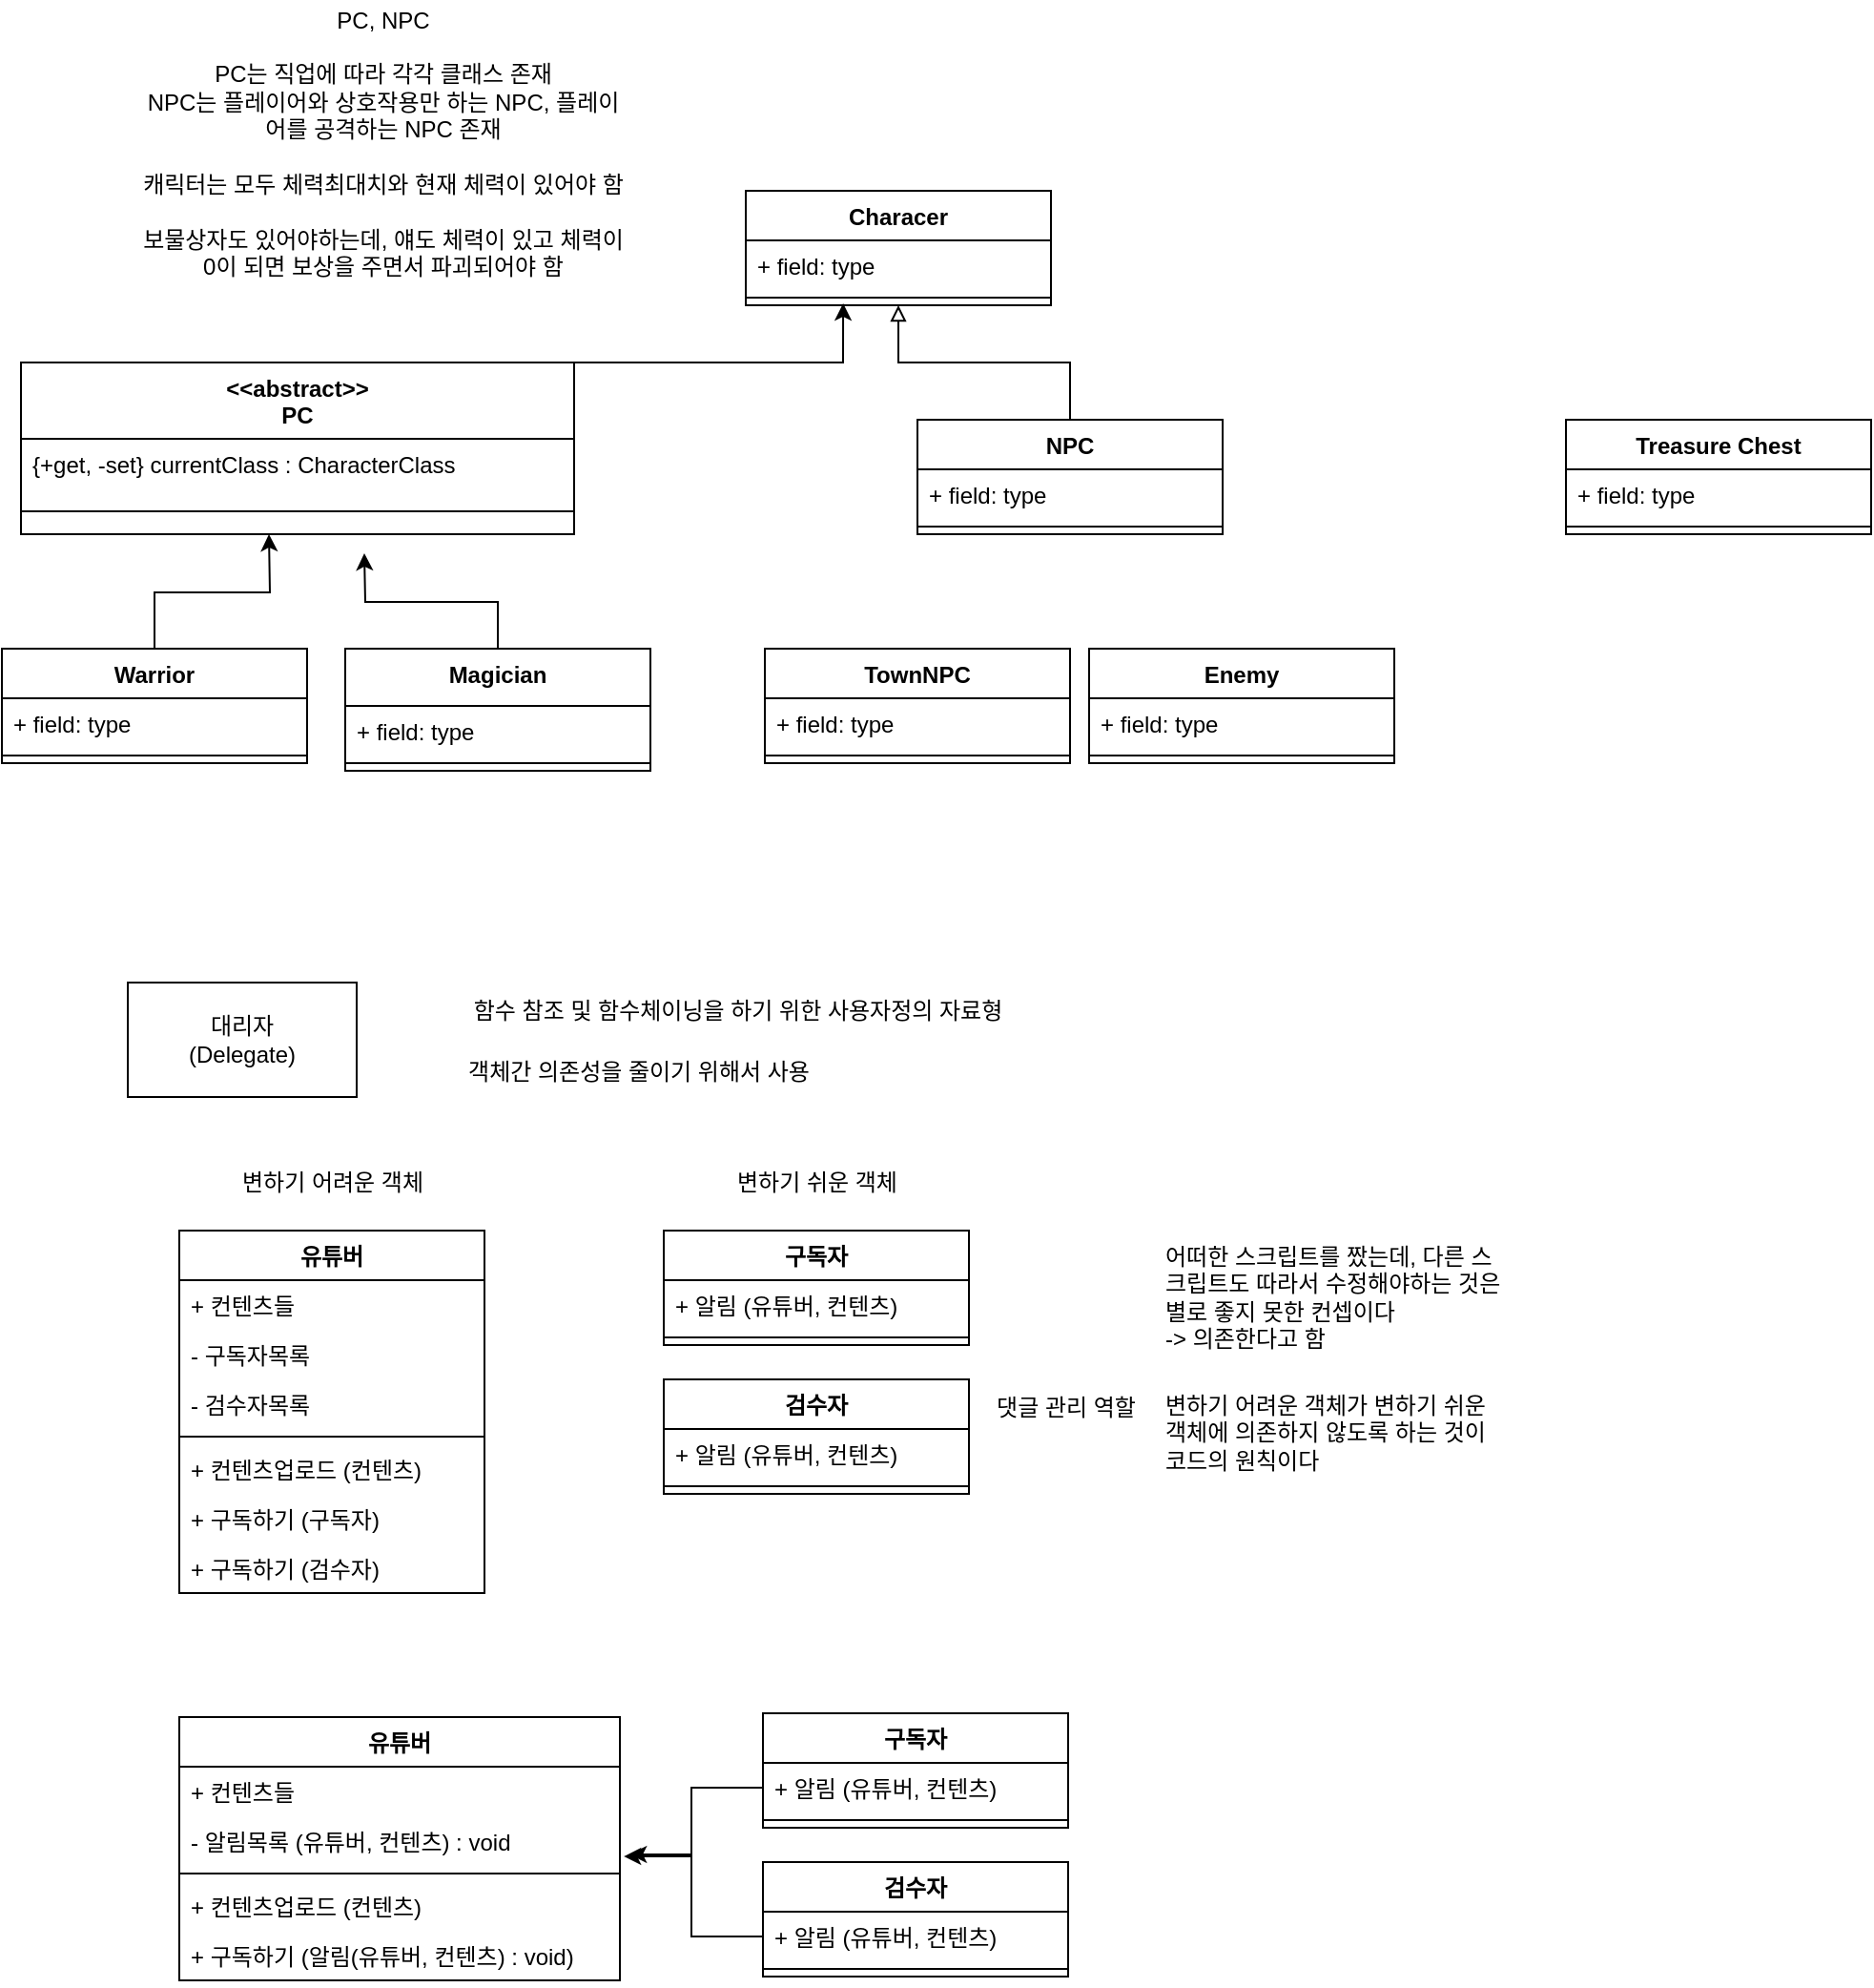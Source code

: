 <mxfile version="26.1.1">
  <diagram name="페이지-1" id="S9elYmlH3us3KB4fJqi5">
    <mxGraphModel dx="1583" dy="755" grid="0" gridSize="10" guides="1" tooltips="1" connect="1" arrows="1" fold="1" page="1" pageScale="1" pageWidth="827" pageHeight="1169" math="0" shadow="0">
      <root>
        <mxCell id="0" />
        <mxCell id="1" parent="0" />
        <mxCell id="kypKBJDfLak97KIg-_BD-1" value="PC, NPC&lt;div&gt;&lt;br&gt;&lt;/div&gt;&lt;div&gt;PC는 직업에 따라 각각 클래스 존재&lt;/div&gt;&lt;div&gt;NPC는 플레이어와 상호작용만 하는 NPC, 플레이어를 공격하는 NPC 존재&lt;/div&gt;&lt;div&gt;&lt;br&gt;&lt;/div&gt;&lt;div&gt;캐릭터는 모두 체력최대치와 현재 체력이 있어야 함&lt;/div&gt;&lt;div&gt;&lt;br&gt;&lt;/div&gt;&lt;div&gt;보물상자도 있어야하는데, 얘도 체력이 있고 체력이 0이 되면 보상을 주면서 파괴되어야 함&lt;/div&gt;" style="text;html=1;align=center;verticalAlign=middle;whiteSpace=wrap;rounded=0;" parent="1" vertex="1">
          <mxGeometry x="30" y="40" width="260" height="150" as="geometry" />
        </mxCell>
        <mxCell id="kypKBJDfLak97KIg-_BD-3" value="&amp;lt;&amp;lt;abstract&amp;gt;&amp;gt;&lt;div&gt;PC&lt;/div&gt;" style="swimlane;fontStyle=1;align=center;verticalAlign=top;childLayout=stackLayout;horizontal=1;startSize=40;horizontalStack=0;resizeParent=1;resizeParentMax=0;resizeLast=0;collapsible=1;marginBottom=0;whiteSpace=wrap;html=1;" parent="1" vertex="1">
          <mxGeometry x="-30" y="230" width="290" height="90" as="geometry" />
        </mxCell>
        <mxCell id="kypKBJDfLak97KIg-_BD-4" value="{+get, -set} currentClass : CharacterClass" style="text;strokeColor=none;fillColor=none;align=left;verticalAlign=top;spacingLeft=4;spacingRight=4;overflow=hidden;rotatable=0;points=[[0,0.5],[1,0.5]];portConstraint=eastwest;whiteSpace=wrap;html=1;" parent="kypKBJDfLak97KIg-_BD-3" vertex="1">
          <mxGeometry y="40" width="290" height="26" as="geometry" />
        </mxCell>
        <mxCell id="kypKBJDfLak97KIg-_BD-5" value="" style="line;strokeWidth=1;fillColor=none;align=left;verticalAlign=middle;spacingTop=-1;spacingLeft=3;spacingRight=3;rotatable=0;labelPosition=right;points=[];portConstraint=eastwest;strokeColor=inherit;" parent="kypKBJDfLak97KIg-_BD-3" vertex="1">
          <mxGeometry y="66" width="290" height="24" as="geometry" />
        </mxCell>
        <mxCell id="kypKBJDfLak97KIg-_BD-31" style="edgeStyle=orthogonalEdgeStyle;rounded=0;orthogonalLoop=1;jettySize=auto;html=1;exitX=0.5;exitY=0;exitDx=0;exitDy=0;" parent="1" source="kypKBJDfLak97KIg-_BD-7" edge="1">
          <mxGeometry relative="1" as="geometry">
            <mxPoint x="100" y="320" as="targetPoint" />
          </mxGeometry>
        </mxCell>
        <mxCell id="kypKBJDfLak97KIg-_BD-7" value="Warrior" style="swimlane;fontStyle=1;align=center;verticalAlign=top;childLayout=stackLayout;horizontal=1;startSize=26;horizontalStack=0;resizeParent=1;resizeParentMax=0;resizeLast=0;collapsible=1;marginBottom=0;whiteSpace=wrap;html=1;" parent="1" vertex="1">
          <mxGeometry x="-40" y="380" width="160" height="60" as="geometry" />
        </mxCell>
        <mxCell id="kypKBJDfLak97KIg-_BD-8" value="+ field: type" style="text;strokeColor=none;fillColor=none;align=left;verticalAlign=top;spacingLeft=4;spacingRight=4;overflow=hidden;rotatable=0;points=[[0,0.5],[1,0.5]];portConstraint=eastwest;whiteSpace=wrap;html=1;" parent="kypKBJDfLak97KIg-_BD-7" vertex="1">
          <mxGeometry y="26" width="160" height="26" as="geometry" />
        </mxCell>
        <mxCell id="kypKBJDfLak97KIg-_BD-9" value="" style="line;strokeWidth=1;fillColor=none;align=left;verticalAlign=middle;spacingTop=-1;spacingLeft=3;spacingRight=3;rotatable=0;labelPosition=right;points=[];portConstraint=eastwest;strokeColor=inherit;" parent="kypKBJDfLak97KIg-_BD-7" vertex="1">
          <mxGeometry y="52" width="160" height="8" as="geometry" />
        </mxCell>
        <mxCell id="kypKBJDfLak97KIg-_BD-10" value="Magician" style="swimlane;fontStyle=1;align=center;verticalAlign=top;childLayout=stackLayout;horizontal=1;startSize=30;horizontalStack=0;resizeParent=1;resizeParentMax=0;resizeLast=0;collapsible=1;marginBottom=0;whiteSpace=wrap;html=1;" parent="1" vertex="1">
          <mxGeometry x="140" y="380" width="160" height="64" as="geometry" />
        </mxCell>
        <mxCell id="kypKBJDfLak97KIg-_BD-11" value="+ field: type" style="text;strokeColor=none;fillColor=none;align=left;verticalAlign=top;spacingLeft=4;spacingRight=4;overflow=hidden;rotatable=0;points=[[0,0.5],[1,0.5]];portConstraint=eastwest;whiteSpace=wrap;html=1;" parent="kypKBJDfLak97KIg-_BD-10" vertex="1">
          <mxGeometry y="30" width="160" height="26" as="geometry" />
        </mxCell>
        <mxCell id="kypKBJDfLak97KIg-_BD-12" value="" style="line;strokeWidth=1;fillColor=none;align=left;verticalAlign=middle;spacingTop=-1;spacingLeft=3;spacingRight=3;rotatable=0;labelPosition=right;points=[];portConstraint=eastwest;strokeColor=inherit;" parent="kypKBJDfLak97KIg-_BD-10" vertex="1">
          <mxGeometry y="56" width="160" height="8" as="geometry" />
        </mxCell>
        <mxCell id="kypKBJDfLak97KIg-_BD-29" style="edgeStyle=orthogonalEdgeStyle;rounded=0;orthogonalLoop=1;jettySize=auto;html=1;exitX=0.5;exitY=0;exitDx=0;exitDy=0;entryX=0.5;entryY=1;entryDx=0;entryDy=0;endArrow=block;endFill=0;" parent="1" source="kypKBJDfLak97KIg-_BD-13" target="kypKBJDfLak97KIg-_BD-25" edge="1">
          <mxGeometry relative="1" as="geometry" />
        </mxCell>
        <mxCell id="kypKBJDfLak97KIg-_BD-13" value="NPC" style="swimlane;fontStyle=1;align=center;verticalAlign=top;childLayout=stackLayout;horizontal=1;startSize=26;horizontalStack=0;resizeParent=1;resizeParentMax=0;resizeLast=0;collapsible=1;marginBottom=0;whiteSpace=wrap;html=1;" parent="1" vertex="1">
          <mxGeometry x="440" y="260" width="160" height="60" as="geometry" />
        </mxCell>
        <mxCell id="kypKBJDfLak97KIg-_BD-14" value="+ field: type" style="text;strokeColor=none;fillColor=none;align=left;verticalAlign=top;spacingLeft=4;spacingRight=4;overflow=hidden;rotatable=0;points=[[0,0.5],[1,0.5]];portConstraint=eastwest;whiteSpace=wrap;html=1;" parent="kypKBJDfLak97KIg-_BD-13" vertex="1">
          <mxGeometry y="26" width="160" height="26" as="geometry" />
        </mxCell>
        <mxCell id="kypKBJDfLak97KIg-_BD-15" value="" style="line;strokeWidth=1;fillColor=none;align=left;verticalAlign=middle;spacingTop=-1;spacingLeft=3;spacingRight=3;rotatable=0;labelPosition=right;points=[];portConstraint=eastwest;strokeColor=inherit;" parent="kypKBJDfLak97KIg-_BD-13" vertex="1">
          <mxGeometry y="52" width="160" height="8" as="geometry" />
        </mxCell>
        <mxCell id="kypKBJDfLak97KIg-_BD-16" value="TownNPC" style="swimlane;fontStyle=1;align=center;verticalAlign=top;childLayout=stackLayout;horizontal=1;startSize=26;horizontalStack=0;resizeParent=1;resizeParentMax=0;resizeLast=0;collapsible=1;marginBottom=0;whiteSpace=wrap;html=1;" parent="1" vertex="1">
          <mxGeometry x="360" y="380" width="160" height="60" as="geometry" />
        </mxCell>
        <mxCell id="kypKBJDfLak97KIg-_BD-17" value="+ field: type" style="text;strokeColor=none;fillColor=none;align=left;verticalAlign=top;spacingLeft=4;spacingRight=4;overflow=hidden;rotatable=0;points=[[0,0.5],[1,0.5]];portConstraint=eastwest;whiteSpace=wrap;html=1;" parent="kypKBJDfLak97KIg-_BD-16" vertex="1">
          <mxGeometry y="26" width="160" height="26" as="geometry" />
        </mxCell>
        <mxCell id="kypKBJDfLak97KIg-_BD-18" value="" style="line;strokeWidth=1;fillColor=none;align=left;verticalAlign=middle;spacingTop=-1;spacingLeft=3;spacingRight=3;rotatable=0;labelPosition=right;points=[];portConstraint=eastwest;strokeColor=inherit;" parent="kypKBJDfLak97KIg-_BD-16" vertex="1">
          <mxGeometry y="52" width="160" height="8" as="geometry" />
        </mxCell>
        <mxCell id="kypKBJDfLak97KIg-_BD-19" value="Enemy" style="swimlane;fontStyle=1;align=center;verticalAlign=top;childLayout=stackLayout;horizontal=1;startSize=26;horizontalStack=0;resizeParent=1;resizeParentMax=0;resizeLast=0;collapsible=1;marginBottom=0;whiteSpace=wrap;html=1;" parent="1" vertex="1">
          <mxGeometry x="530" y="380" width="160" height="60" as="geometry" />
        </mxCell>
        <mxCell id="kypKBJDfLak97KIg-_BD-20" value="+ field: type" style="text;strokeColor=none;fillColor=none;align=left;verticalAlign=top;spacingLeft=4;spacingRight=4;overflow=hidden;rotatable=0;points=[[0,0.5],[1,0.5]];portConstraint=eastwest;whiteSpace=wrap;html=1;" parent="kypKBJDfLak97KIg-_BD-19" vertex="1">
          <mxGeometry y="26" width="160" height="26" as="geometry" />
        </mxCell>
        <mxCell id="kypKBJDfLak97KIg-_BD-21" value="" style="line;strokeWidth=1;fillColor=none;align=left;verticalAlign=middle;spacingTop=-1;spacingLeft=3;spacingRight=3;rotatable=0;labelPosition=right;points=[];portConstraint=eastwest;strokeColor=inherit;" parent="kypKBJDfLak97KIg-_BD-19" vertex="1">
          <mxGeometry y="52" width="160" height="8" as="geometry" />
        </mxCell>
        <mxCell id="kypKBJDfLak97KIg-_BD-22" value="Treasure Chest" style="swimlane;fontStyle=1;align=center;verticalAlign=top;childLayout=stackLayout;horizontal=1;startSize=26;horizontalStack=0;resizeParent=1;resizeParentMax=0;resizeLast=0;collapsible=1;marginBottom=0;whiteSpace=wrap;html=1;" parent="1" vertex="1">
          <mxGeometry x="780" y="260" width="160" height="60" as="geometry" />
        </mxCell>
        <mxCell id="kypKBJDfLak97KIg-_BD-23" value="+ field: type" style="text;strokeColor=none;fillColor=none;align=left;verticalAlign=top;spacingLeft=4;spacingRight=4;overflow=hidden;rotatable=0;points=[[0,0.5],[1,0.5]];portConstraint=eastwest;whiteSpace=wrap;html=1;" parent="kypKBJDfLak97KIg-_BD-22" vertex="1">
          <mxGeometry y="26" width="160" height="26" as="geometry" />
        </mxCell>
        <mxCell id="kypKBJDfLak97KIg-_BD-24" value="" style="line;strokeWidth=1;fillColor=none;align=left;verticalAlign=middle;spacingTop=-1;spacingLeft=3;spacingRight=3;rotatable=0;labelPosition=right;points=[];portConstraint=eastwest;strokeColor=inherit;" parent="kypKBJDfLak97KIg-_BD-22" vertex="1">
          <mxGeometry y="52" width="160" height="8" as="geometry" />
        </mxCell>
        <mxCell id="kypKBJDfLak97KIg-_BD-25" value="Characer&lt;div&gt;&lt;br&gt;&lt;/div&gt;" style="swimlane;fontStyle=1;align=center;verticalAlign=top;childLayout=stackLayout;horizontal=1;startSize=26;horizontalStack=0;resizeParent=1;resizeParentMax=0;resizeLast=0;collapsible=1;marginBottom=0;whiteSpace=wrap;html=1;" parent="1" vertex="1">
          <mxGeometry x="350" y="140" width="160" height="60" as="geometry" />
        </mxCell>
        <mxCell id="kypKBJDfLak97KIg-_BD-26" value="+ field: type" style="text;strokeColor=none;fillColor=none;align=left;verticalAlign=top;spacingLeft=4;spacingRight=4;overflow=hidden;rotatable=0;points=[[0,0.5],[1,0.5]];portConstraint=eastwest;whiteSpace=wrap;html=1;" parent="kypKBJDfLak97KIg-_BD-25" vertex="1">
          <mxGeometry y="26" width="160" height="26" as="geometry" />
        </mxCell>
        <mxCell id="kypKBJDfLak97KIg-_BD-27" value="" style="line;strokeWidth=1;fillColor=none;align=left;verticalAlign=middle;spacingTop=-1;spacingLeft=3;spacingRight=3;rotatable=0;labelPosition=right;points=[];portConstraint=eastwest;strokeColor=inherit;" parent="kypKBJDfLak97KIg-_BD-25" vertex="1">
          <mxGeometry y="52" width="160" height="8" as="geometry" />
        </mxCell>
        <mxCell id="kypKBJDfLak97KIg-_BD-28" style="edgeStyle=orthogonalEdgeStyle;rounded=0;orthogonalLoop=1;jettySize=auto;html=1;exitX=0.5;exitY=0;exitDx=0;exitDy=0;entryX=0.319;entryY=0.875;entryDx=0;entryDy=0;entryPerimeter=0;" parent="1" source="kypKBJDfLak97KIg-_BD-3" target="kypKBJDfLak97KIg-_BD-27" edge="1">
          <mxGeometry relative="1" as="geometry">
            <Array as="points">
              <mxPoint x="120" y="230" />
              <mxPoint x="401" y="230" />
            </Array>
          </mxGeometry>
        </mxCell>
        <mxCell id="kypKBJDfLak97KIg-_BD-32" style="edgeStyle=orthogonalEdgeStyle;rounded=0;orthogonalLoop=1;jettySize=auto;html=1;" parent="1" source="kypKBJDfLak97KIg-_BD-10" edge="1">
          <mxGeometry relative="1" as="geometry">
            <mxPoint x="150" y="330" as="targetPoint" />
          </mxGeometry>
        </mxCell>
        <mxCell id="TXl60X76QnnmsXO2Xflp-1" value="유튜버" style="swimlane;fontStyle=1;align=center;verticalAlign=top;childLayout=stackLayout;horizontal=1;startSize=26;horizontalStack=0;resizeParent=1;resizeParentMax=0;resizeLast=0;collapsible=1;marginBottom=0;whiteSpace=wrap;html=1;" vertex="1" parent="1">
          <mxGeometry x="53" y="685" width="160" height="190" as="geometry" />
        </mxCell>
        <mxCell id="TXl60X76QnnmsXO2Xflp-2" value="+ 컨텐츠들" style="text;strokeColor=none;fillColor=none;align=left;verticalAlign=top;spacingLeft=4;spacingRight=4;overflow=hidden;rotatable=0;points=[[0,0.5],[1,0.5]];portConstraint=eastwest;whiteSpace=wrap;html=1;" vertex="1" parent="TXl60X76QnnmsXO2Xflp-1">
          <mxGeometry y="26" width="160" height="26" as="geometry" />
        </mxCell>
        <mxCell id="TXl60X76QnnmsXO2Xflp-18" value="- 구독자목록" style="text;strokeColor=none;fillColor=none;align=left;verticalAlign=top;spacingLeft=4;spacingRight=4;overflow=hidden;rotatable=0;points=[[0,0.5],[1,0.5]];portConstraint=eastwest;whiteSpace=wrap;html=1;" vertex="1" parent="TXl60X76QnnmsXO2Xflp-1">
          <mxGeometry y="52" width="160" height="26" as="geometry" />
        </mxCell>
        <mxCell id="TXl60X76QnnmsXO2Xflp-10" value="- 검수자목록" style="text;strokeColor=none;fillColor=none;align=left;verticalAlign=top;spacingLeft=4;spacingRight=4;overflow=hidden;rotatable=0;points=[[0,0.5],[1,0.5]];portConstraint=eastwest;whiteSpace=wrap;html=1;" vertex="1" parent="TXl60X76QnnmsXO2Xflp-1">
          <mxGeometry y="78" width="160" height="26" as="geometry" />
        </mxCell>
        <mxCell id="TXl60X76QnnmsXO2Xflp-3" value="" style="line;strokeWidth=1;fillColor=none;align=left;verticalAlign=middle;spacingTop=-1;spacingLeft=3;spacingRight=3;rotatable=0;labelPosition=right;points=[];portConstraint=eastwest;strokeColor=inherit;" vertex="1" parent="TXl60X76QnnmsXO2Xflp-1">
          <mxGeometry y="104" width="160" height="8" as="geometry" />
        </mxCell>
        <mxCell id="TXl60X76QnnmsXO2Xflp-4" value="+ 컨텐츠업로드 (컨텐츠)" style="text;strokeColor=none;fillColor=none;align=left;verticalAlign=top;spacingLeft=4;spacingRight=4;overflow=hidden;rotatable=0;points=[[0,0.5],[1,0.5]];portConstraint=eastwest;whiteSpace=wrap;html=1;" vertex="1" parent="TXl60X76QnnmsXO2Xflp-1">
          <mxGeometry y="112" width="160" height="26" as="geometry" />
        </mxCell>
        <mxCell id="TXl60X76QnnmsXO2Xflp-9" value="+ 구독하기 (구독자)" style="text;strokeColor=none;fillColor=none;align=left;verticalAlign=top;spacingLeft=4;spacingRight=4;overflow=hidden;rotatable=0;points=[[0,0.5],[1,0.5]];portConstraint=eastwest;whiteSpace=wrap;html=1;" vertex="1" parent="TXl60X76QnnmsXO2Xflp-1">
          <mxGeometry y="138" width="160" height="26" as="geometry" />
        </mxCell>
        <mxCell id="TXl60X76QnnmsXO2Xflp-17" value="+ 구독하기 (검수자)" style="text;strokeColor=none;fillColor=none;align=left;verticalAlign=top;spacingLeft=4;spacingRight=4;overflow=hidden;rotatable=0;points=[[0,0.5],[1,0.5]];portConstraint=eastwest;whiteSpace=wrap;html=1;" vertex="1" parent="TXl60X76QnnmsXO2Xflp-1">
          <mxGeometry y="164" width="160" height="26" as="geometry" />
        </mxCell>
        <mxCell id="TXl60X76QnnmsXO2Xflp-5" value="구독자" style="swimlane;fontStyle=1;align=center;verticalAlign=top;childLayout=stackLayout;horizontal=1;startSize=26;horizontalStack=0;resizeParent=1;resizeParentMax=0;resizeLast=0;collapsible=1;marginBottom=0;whiteSpace=wrap;html=1;" vertex="1" parent="1">
          <mxGeometry x="307" y="685" width="160" height="60" as="geometry" />
        </mxCell>
        <mxCell id="TXl60X76QnnmsXO2Xflp-12" value="+ 알림 (유튜버, 컨텐츠)" style="text;strokeColor=none;fillColor=none;align=left;verticalAlign=top;spacingLeft=4;spacingRight=4;overflow=hidden;rotatable=0;points=[[0,0.5],[1,0.5]];portConstraint=eastwest;whiteSpace=wrap;html=1;" vertex="1" parent="TXl60X76QnnmsXO2Xflp-5">
          <mxGeometry y="26" width="160" height="26" as="geometry" />
        </mxCell>
        <mxCell id="TXl60X76QnnmsXO2Xflp-7" value="" style="line;strokeWidth=1;fillColor=none;align=left;verticalAlign=middle;spacingTop=-1;spacingLeft=3;spacingRight=3;rotatable=0;labelPosition=right;points=[];portConstraint=eastwest;strokeColor=inherit;" vertex="1" parent="TXl60X76QnnmsXO2Xflp-5">
          <mxGeometry y="52" width="160" height="8" as="geometry" />
        </mxCell>
        <mxCell id="TXl60X76QnnmsXO2Xflp-13" value="검수자" style="swimlane;fontStyle=1;align=center;verticalAlign=top;childLayout=stackLayout;horizontal=1;startSize=26;horizontalStack=0;resizeParent=1;resizeParentMax=0;resizeLast=0;collapsible=1;marginBottom=0;whiteSpace=wrap;html=1;" vertex="1" parent="1">
          <mxGeometry x="307" y="763" width="160" height="60" as="geometry" />
        </mxCell>
        <mxCell id="TXl60X76QnnmsXO2Xflp-14" value="+ 알림 (유튜버, 컨텐츠)" style="text;strokeColor=none;fillColor=none;align=left;verticalAlign=top;spacingLeft=4;spacingRight=4;overflow=hidden;rotatable=0;points=[[0,0.5],[1,0.5]];portConstraint=eastwest;whiteSpace=wrap;html=1;" vertex="1" parent="TXl60X76QnnmsXO2Xflp-13">
          <mxGeometry y="26" width="160" height="26" as="geometry" />
        </mxCell>
        <mxCell id="TXl60X76QnnmsXO2Xflp-15" value="" style="line;strokeWidth=1;fillColor=none;align=left;verticalAlign=middle;spacingTop=-1;spacingLeft=3;spacingRight=3;rotatable=0;labelPosition=right;points=[];portConstraint=eastwest;strokeColor=inherit;" vertex="1" parent="TXl60X76QnnmsXO2Xflp-13">
          <mxGeometry y="52" width="160" height="8" as="geometry" />
        </mxCell>
        <mxCell id="TXl60X76QnnmsXO2Xflp-16" value="댓글 관리 역할" style="text;html=1;align=center;verticalAlign=middle;whiteSpace=wrap;rounded=0;" vertex="1" parent="1">
          <mxGeometry x="468" y="763" width="100" height="30" as="geometry" />
        </mxCell>
        <mxCell id="TXl60X76QnnmsXO2Xflp-19" value="어떠한 스크립트를 짰는데, 다른 스크립트도 따라서 수정해야하는 것은 별로 좋지 못한 컨셉이다&lt;br&gt;-&amp;gt; 의존한다고 함" style="text;html=1;whiteSpace=wrap;overflow=hidden;rounded=0;" vertex="1" parent="1">
          <mxGeometry x="568" y="685" width="180" height="72" as="geometry" />
        </mxCell>
        <mxCell id="TXl60X76QnnmsXO2Xflp-20" value="변하기 어려운 객체" style="text;html=1;align=center;verticalAlign=middle;whiteSpace=wrap;rounded=0;" vertex="1" parent="1">
          <mxGeometry x="73.5" y="645" width="119" height="30" as="geometry" />
        </mxCell>
        <mxCell id="TXl60X76QnnmsXO2Xflp-21" value="변하기 쉬운 객체" style="text;html=1;align=center;verticalAlign=middle;whiteSpace=wrap;rounded=0;" vertex="1" parent="1">
          <mxGeometry x="327.5" y="645" width="119" height="30" as="geometry" />
        </mxCell>
        <mxCell id="TXl60X76QnnmsXO2Xflp-23" value="변하기 어려운 객체가 변하기 쉬운 객체에 의존하지 않도록 하는 것이 코드의 원칙이다" style="text;html=1;whiteSpace=wrap;overflow=hidden;rounded=0;" vertex="1" parent="1">
          <mxGeometry x="568" y="763" width="180" height="55" as="geometry" />
        </mxCell>
        <mxCell id="TXl60X76QnnmsXO2Xflp-24" value="유튜버" style="swimlane;fontStyle=1;align=center;verticalAlign=top;childLayout=stackLayout;horizontal=1;startSize=26;horizontalStack=0;resizeParent=1;resizeParentMax=0;resizeLast=0;collapsible=1;marginBottom=0;whiteSpace=wrap;html=1;" vertex="1" parent="1">
          <mxGeometry x="53" y="940" width="231" height="138" as="geometry" />
        </mxCell>
        <mxCell id="TXl60X76QnnmsXO2Xflp-25" value="+ 컨텐츠들" style="text;strokeColor=none;fillColor=none;align=left;verticalAlign=top;spacingLeft=4;spacingRight=4;overflow=hidden;rotatable=0;points=[[0,0.5],[1,0.5]];portConstraint=eastwest;whiteSpace=wrap;html=1;" vertex="1" parent="TXl60X76QnnmsXO2Xflp-24">
          <mxGeometry y="26" width="231" height="26" as="geometry" />
        </mxCell>
        <mxCell id="TXl60X76QnnmsXO2Xflp-27" value="- 알림목록 (유튜버, 컨텐츠) : void" style="text;strokeColor=none;fillColor=none;align=left;verticalAlign=top;spacingLeft=4;spacingRight=4;overflow=hidden;rotatable=0;points=[[0,0.5],[1,0.5]];portConstraint=eastwest;whiteSpace=wrap;html=1;" vertex="1" parent="TXl60X76QnnmsXO2Xflp-24">
          <mxGeometry y="52" width="231" height="26" as="geometry" />
        </mxCell>
        <mxCell id="TXl60X76QnnmsXO2Xflp-28" value="" style="line;strokeWidth=1;fillColor=none;align=left;verticalAlign=middle;spacingTop=-1;spacingLeft=3;spacingRight=3;rotatable=0;labelPosition=right;points=[];portConstraint=eastwest;strokeColor=inherit;" vertex="1" parent="TXl60X76QnnmsXO2Xflp-24">
          <mxGeometry y="78" width="231" height="8" as="geometry" />
        </mxCell>
        <mxCell id="TXl60X76QnnmsXO2Xflp-29" value="+ 컨텐츠업로드 (컨텐츠)" style="text;strokeColor=none;fillColor=none;align=left;verticalAlign=top;spacingLeft=4;spacingRight=4;overflow=hidden;rotatable=0;points=[[0,0.5],[1,0.5]];portConstraint=eastwest;whiteSpace=wrap;html=1;" vertex="1" parent="TXl60X76QnnmsXO2Xflp-24">
          <mxGeometry y="86" width="231" height="26" as="geometry" />
        </mxCell>
        <mxCell id="TXl60X76QnnmsXO2Xflp-31" value="+ 구독하기 (알림(유튜버, 컨텐츠) : void)" style="text;strokeColor=none;fillColor=none;align=left;verticalAlign=top;spacingLeft=4;spacingRight=4;overflow=hidden;rotatable=0;points=[[0,0.5],[1,0.5]];portConstraint=eastwest;whiteSpace=wrap;html=1;" vertex="1" parent="TXl60X76QnnmsXO2Xflp-24">
          <mxGeometry y="112" width="231" height="26" as="geometry" />
        </mxCell>
        <mxCell id="TXl60X76QnnmsXO2Xflp-32" value="구독자" style="swimlane;fontStyle=1;align=center;verticalAlign=top;childLayout=stackLayout;horizontal=1;startSize=26;horizontalStack=0;resizeParent=1;resizeParentMax=0;resizeLast=0;collapsible=1;marginBottom=0;whiteSpace=wrap;html=1;" vertex="1" parent="1">
          <mxGeometry x="359" y="938" width="160" height="60" as="geometry" />
        </mxCell>
        <mxCell id="TXl60X76QnnmsXO2Xflp-33" value="+ 알림 (유튜버, 컨텐츠)" style="text;strokeColor=none;fillColor=none;align=left;verticalAlign=top;spacingLeft=4;spacingRight=4;overflow=hidden;rotatable=0;points=[[0,0.5],[1,0.5]];portConstraint=eastwest;whiteSpace=wrap;html=1;" vertex="1" parent="TXl60X76QnnmsXO2Xflp-32">
          <mxGeometry y="26" width="160" height="26" as="geometry" />
        </mxCell>
        <mxCell id="TXl60X76QnnmsXO2Xflp-34" value="" style="line;strokeWidth=1;fillColor=none;align=left;verticalAlign=middle;spacingTop=-1;spacingLeft=3;spacingRight=3;rotatable=0;labelPosition=right;points=[];portConstraint=eastwest;strokeColor=inherit;" vertex="1" parent="TXl60X76QnnmsXO2Xflp-32">
          <mxGeometry y="52" width="160" height="8" as="geometry" />
        </mxCell>
        <mxCell id="TXl60X76QnnmsXO2Xflp-35" value="검수자" style="swimlane;fontStyle=1;align=center;verticalAlign=top;childLayout=stackLayout;horizontal=1;startSize=26;horizontalStack=0;resizeParent=1;resizeParentMax=0;resizeLast=0;collapsible=1;marginBottom=0;whiteSpace=wrap;html=1;" vertex="1" parent="1">
          <mxGeometry x="359" y="1016" width="160" height="60" as="geometry" />
        </mxCell>
        <mxCell id="TXl60X76QnnmsXO2Xflp-36" value="+ 알림 (유튜버, 컨텐츠)" style="text;strokeColor=none;fillColor=none;align=left;verticalAlign=top;spacingLeft=4;spacingRight=4;overflow=hidden;rotatable=0;points=[[0,0.5],[1,0.5]];portConstraint=eastwest;whiteSpace=wrap;html=1;" vertex="1" parent="TXl60X76QnnmsXO2Xflp-35">
          <mxGeometry y="26" width="160" height="26" as="geometry" />
        </mxCell>
        <mxCell id="TXl60X76QnnmsXO2Xflp-37" value="" style="line;strokeWidth=1;fillColor=none;align=left;verticalAlign=middle;spacingTop=-1;spacingLeft=3;spacingRight=3;rotatable=0;labelPosition=right;points=[];portConstraint=eastwest;strokeColor=inherit;" vertex="1" parent="TXl60X76QnnmsXO2Xflp-35">
          <mxGeometry y="52" width="160" height="8" as="geometry" />
        </mxCell>
        <mxCell id="TXl60X76QnnmsXO2Xflp-38" style="edgeStyle=orthogonalEdgeStyle;rounded=0;orthogonalLoop=1;jettySize=auto;html=1;exitX=0;exitY=0.5;exitDx=0;exitDy=0;entryX=1.022;entryY=0.769;entryDx=0;entryDy=0;entryPerimeter=0;" edge="1" parent="1" source="TXl60X76QnnmsXO2Xflp-33" target="TXl60X76QnnmsXO2Xflp-27">
          <mxGeometry relative="1" as="geometry" />
        </mxCell>
        <mxCell id="TXl60X76QnnmsXO2Xflp-39" style="edgeStyle=orthogonalEdgeStyle;rounded=0;orthogonalLoop=1;jettySize=auto;html=1;entryX=1.009;entryY=0.808;entryDx=0;entryDy=0;entryPerimeter=0;" edge="1" parent="1" source="TXl60X76QnnmsXO2Xflp-36" target="TXl60X76QnnmsXO2Xflp-27">
          <mxGeometry relative="1" as="geometry">
            <mxPoint x="322" y="994" as="targetPoint" />
          </mxGeometry>
        </mxCell>
        <mxCell id="TXl60X76QnnmsXO2Xflp-40" value="대리자&lt;br&gt;(Delegate)" style="rounded=0;whiteSpace=wrap;html=1;" vertex="1" parent="1">
          <mxGeometry x="26" y="555" width="120" height="60" as="geometry" />
        </mxCell>
        <mxCell id="TXl60X76QnnmsXO2Xflp-41" value="함수 참조 및 함수체이닝을 하기 위한 사용자정의 자료형" style="text;html=1;align=center;verticalAlign=middle;whiteSpace=wrap;rounded=0;" vertex="1" parent="1">
          <mxGeometry x="164" y="555" width="364" height="30" as="geometry" />
        </mxCell>
        <mxCell id="TXl60X76QnnmsXO2Xflp-42" value="객체간 의존성을 줄이기 위해서 사용" style="text;html=1;align=center;verticalAlign=middle;whiteSpace=wrap;rounded=0;" vertex="1" parent="1">
          <mxGeometry x="179" y="587" width="230" height="30" as="geometry" />
        </mxCell>
      </root>
    </mxGraphModel>
  </diagram>
</mxfile>
